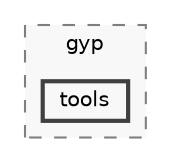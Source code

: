 digraph "backend/node_modules/node-gyp/gyp/tools"
{
 // LATEX_PDF_SIZE
  bgcolor="transparent";
  edge [fontname=Helvetica,fontsize=10,labelfontname=Helvetica,labelfontsize=10];
  node [fontname=Helvetica,fontsize=10,shape=box,height=0.2,width=0.4];
  compound=true
  subgraph clusterdir_5159cc6a385c184ea3051aa94fdf39fe {
    graph [ bgcolor="#f8f8f8", pencolor="grey50", label="gyp", fontname=Helvetica,fontsize=10 style="filled,dashed", URL="dir_5159cc6a385c184ea3051aa94fdf39fe.html",tooltip=""]
  dir_383ca207db490b195a1ccc24a30fc25c [label="tools", fillcolor="#f8f8f8", color="grey25", style="filled,bold", URL="dir_383ca207db490b195a1ccc24a30fc25c.html",tooltip=""];
  }
}
